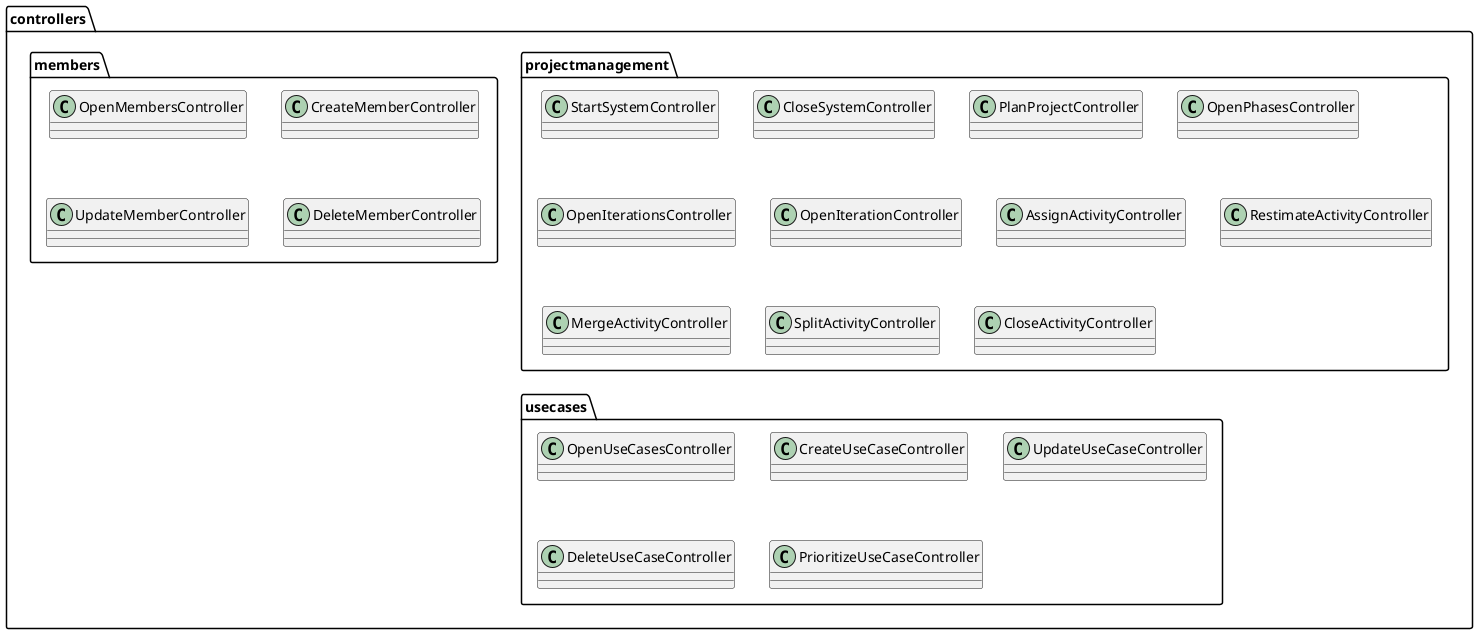 @startuml
 skinparam linetype polyline

namespace controllers {
    namespace controllers.projectmanagement {
        class StartSystemController
        class CloseSystemController
        class PlanProjectController
        class OpenPhasesController
        class OpenIterationsController
        class OpenIterationController
        class AssignActivityController
        class RestimateActivityController
        class MergeActivityController
        class SplitActivityController
        class CloseActivityController
    }
    namespace controllers.members {
        class OpenMembersController
        class CreateMemberController
        class UpdateMemberController
        class DeleteMemberController
    }
    namespace controllers.usecases {
        class OpenUseCasesController
        class CreateUseCaseController
        class UpdateUseCaseController
        class DeleteUseCaseController
        class PrioritizeUseCaseController
    }
}

newPage

namespace views {
    class MenuView
    namespace views.shared {
        interface Dialog
        interface ConfirmationDialog
    }
    namespace views.projectmamagement {
        class ProjectManagementView
        class InitProjectView
        class PlanProjectView
        class IterationView
        class PhaseView
        class AssignActivityView implements views.shared.Dialog
        class CloseActivityView implements views.shared.ConfirmationDialog

        ProjectManagementView ..> PhaseView
        PhaseView --> IterationView
        IterationView ..> CloseActivityView
    }
    namespace views.members {
        class MembersManagementView
        class CreateMemberView implements views.shared.Dialog
        class UpdateMemberView implements views.shared.Dialog
        class DeleteMemberView implements views.shared.ConfirmationDialog

        MembersManagementView ..> DeleteMemberView
        MembersManagementView ..> CreateMemberView
        MembersManagementView ..> UpdateMemberView
    }
    namespace views.usecases {
        class UseCasesManagementView
        class CreateUseCaseView implements views.shared.Dialog
        class UpdateUseCaseView implements views.shared.Dialog
        class DeleteUseCaseView implements views.shared.ConfirmationDialog

        UseCasesManagementView ..> DeleteUseCaseView
        UseCasesManagementView ..> CreateUseCaseView
        UseCasesManagementView ..> UpdateUseCaseView
    }

    views.MenuView ..> views.projectmamagement.ProjectManagementView
    views.MenuView ..> views.members.MembersManagementView
    views.MenuView ..> views.usecases.UseCasesManagementView
}

newPage

namespace model {
    class Member
    class UseCase
    class Iteration
    Class Activity
    class Project
    class Phase
    class Discipline
    
    Iteration *-> Member
    Iteration *-> Activity
    
    Member *--> Activity
    Activity --> Discipline
    Activity --> UseCase
    Phase *--> Iteration
    Project *--> Phase
}

@enduml
